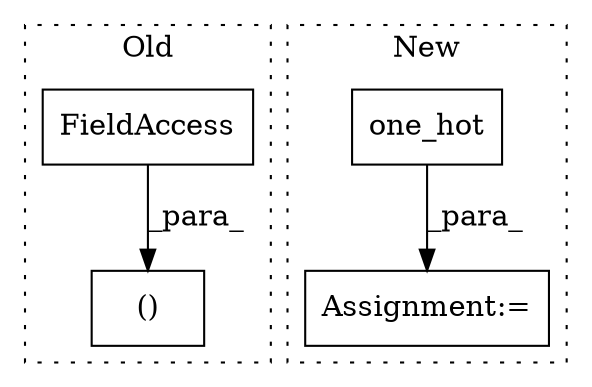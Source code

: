 digraph G {
subgraph cluster0 {
1 [label="()" a="106" s="1188" l="43" shape="box"];
4 [label="FieldAccess" a="22" s="1214" l="17" shape="box"];
label = "Old";
style="dotted";
}
subgraph cluster1 {
2 [label="one_hot" a="32" s="1244,1256" l="8,1" shape="box"];
3 [label="Assignment:=" a="7" s="1223" l="1" shape="box"];
label = "New";
style="dotted";
}
2 -> 3 [label="_para_"];
4 -> 1 [label="_para_"];
}